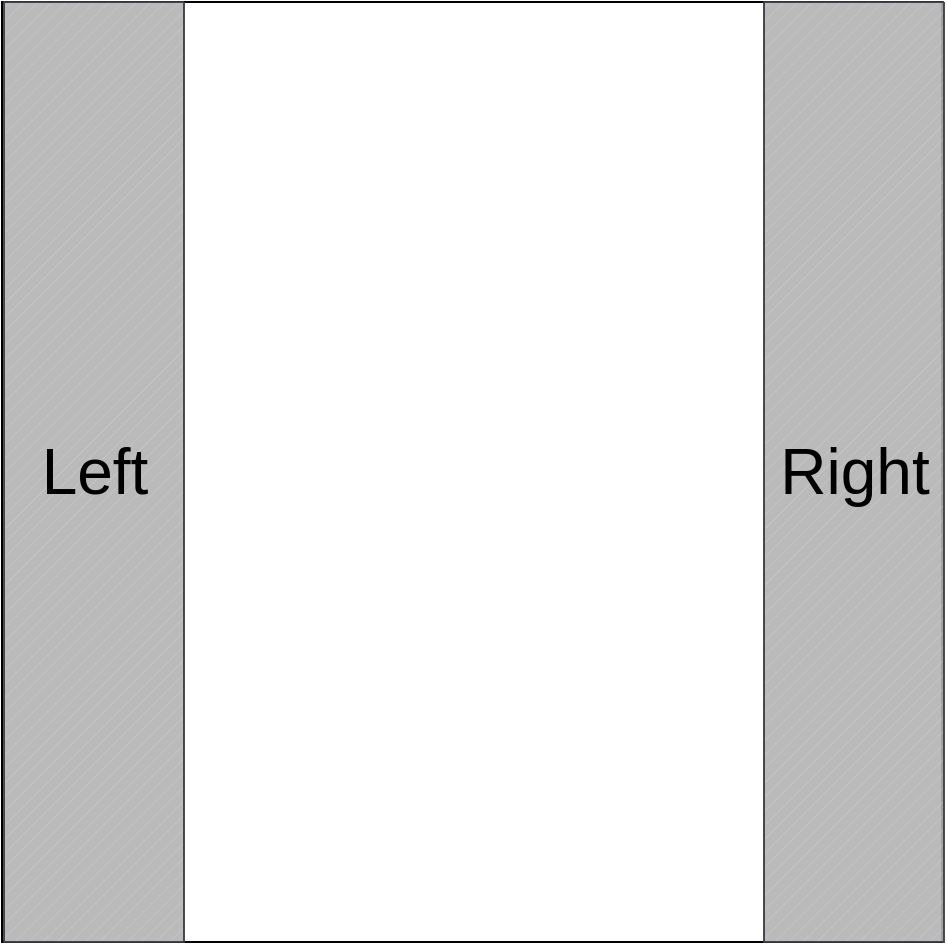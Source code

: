 <mxfile version="18.0.7" type="github">
  <diagram id="j_OQ7gTMTuMjUYhutDOx" name="Page-1">
    <mxGraphModel dx="1692" dy="863" grid="1" gridSize="10" guides="1" tooltips="1" connect="1" arrows="1" fold="1" page="1" pageScale="1" pageWidth="827" pageHeight="1169" math="0" shadow="0">
      <root>
        <mxCell id="0" />
        <mxCell id="1" parent="0" />
        <mxCell id="3mfLvI7R5a4SeBiyf97p-1" value="" style="whiteSpace=wrap;html=1;aspect=fixed;" vertex="1" parent="1">
          <mxGeometry x="179" y="190" width="470" height="470" as="geometry" />
        </mxCell>
        <mxCell id="3mfLvI7R5a4SeBiyf97p-8" value="" style="verticalLabelPosition=bottom;verticalAlign=top;html=1;shape=mxgraph.basic.patternFillRect;fillStyle=diagRev;step=5;fillStrokeWidth=0.2;fillStrokeColor=#dddddd;strokeWidth=1;opacity=90;spacing=2;fillColor=#B3B3B3;strokeColor=#36393d;rotation=90;" vertex="1" parent="1">
          <mxGeometry x="-10" y="380" width="470" height="90" as="geometry" />
        </mxCell>
        <mxCell id="3mfLvI7R5a4SeBiyf97p-9" value="" style="verticalLabelPosition=bottom;verticalAlign=top;html=1;shape=mxgraph.basic.patternFillRect;fillStyle=diagRev;step=5;fillStrokeWidth=0.2;fillStrokeColor=#dddddd;strokeWidth=1;opacity=90;spacing=2;fillColor=#B3B3B3;strokeColor=#36393d;rotation=90;" vertex="1" parent="1">
          <mxGeometry x="370" y="380" width="470" height="90" as="geometry" />
        </mxCell>
        <mxCell id="3mfLvI7R5a4SeBiyf97p-10" value="&lt;font style=&quot;font-size: 32px;&quot;&gt;Left&lt;/font&gt;" style="text;html=1;align=center;verticalAlign=middle;resizable=0;points=[];autosize=1;strokeColor=none;fillColor=none;fontSize=12;" vertex="1" parent="1">
          <mxGeometry x="190" y="410" width="70" height="30" as="geometry" />
        </mxCell>
        <mxCell id="3mfLvI7R5a4SeBiyf97p-11" value="&lt;font style=&quot;font-size: 32px;&quot;&gt;Right&lt;/font&gt;" style="text;html=1;align=center;verticalAlign=middle;resizable=0;points=[];autosize=1;strokeColor=none;fillColor=none;fontSize=12;" vertex="1" parent="1">
          <mxGeometry x="560" y="410" width="90" height="30" as="geometry" />
        </mxCell>
      </root>
    </mxGraphModel>
  </diagram>
</mxfile>
